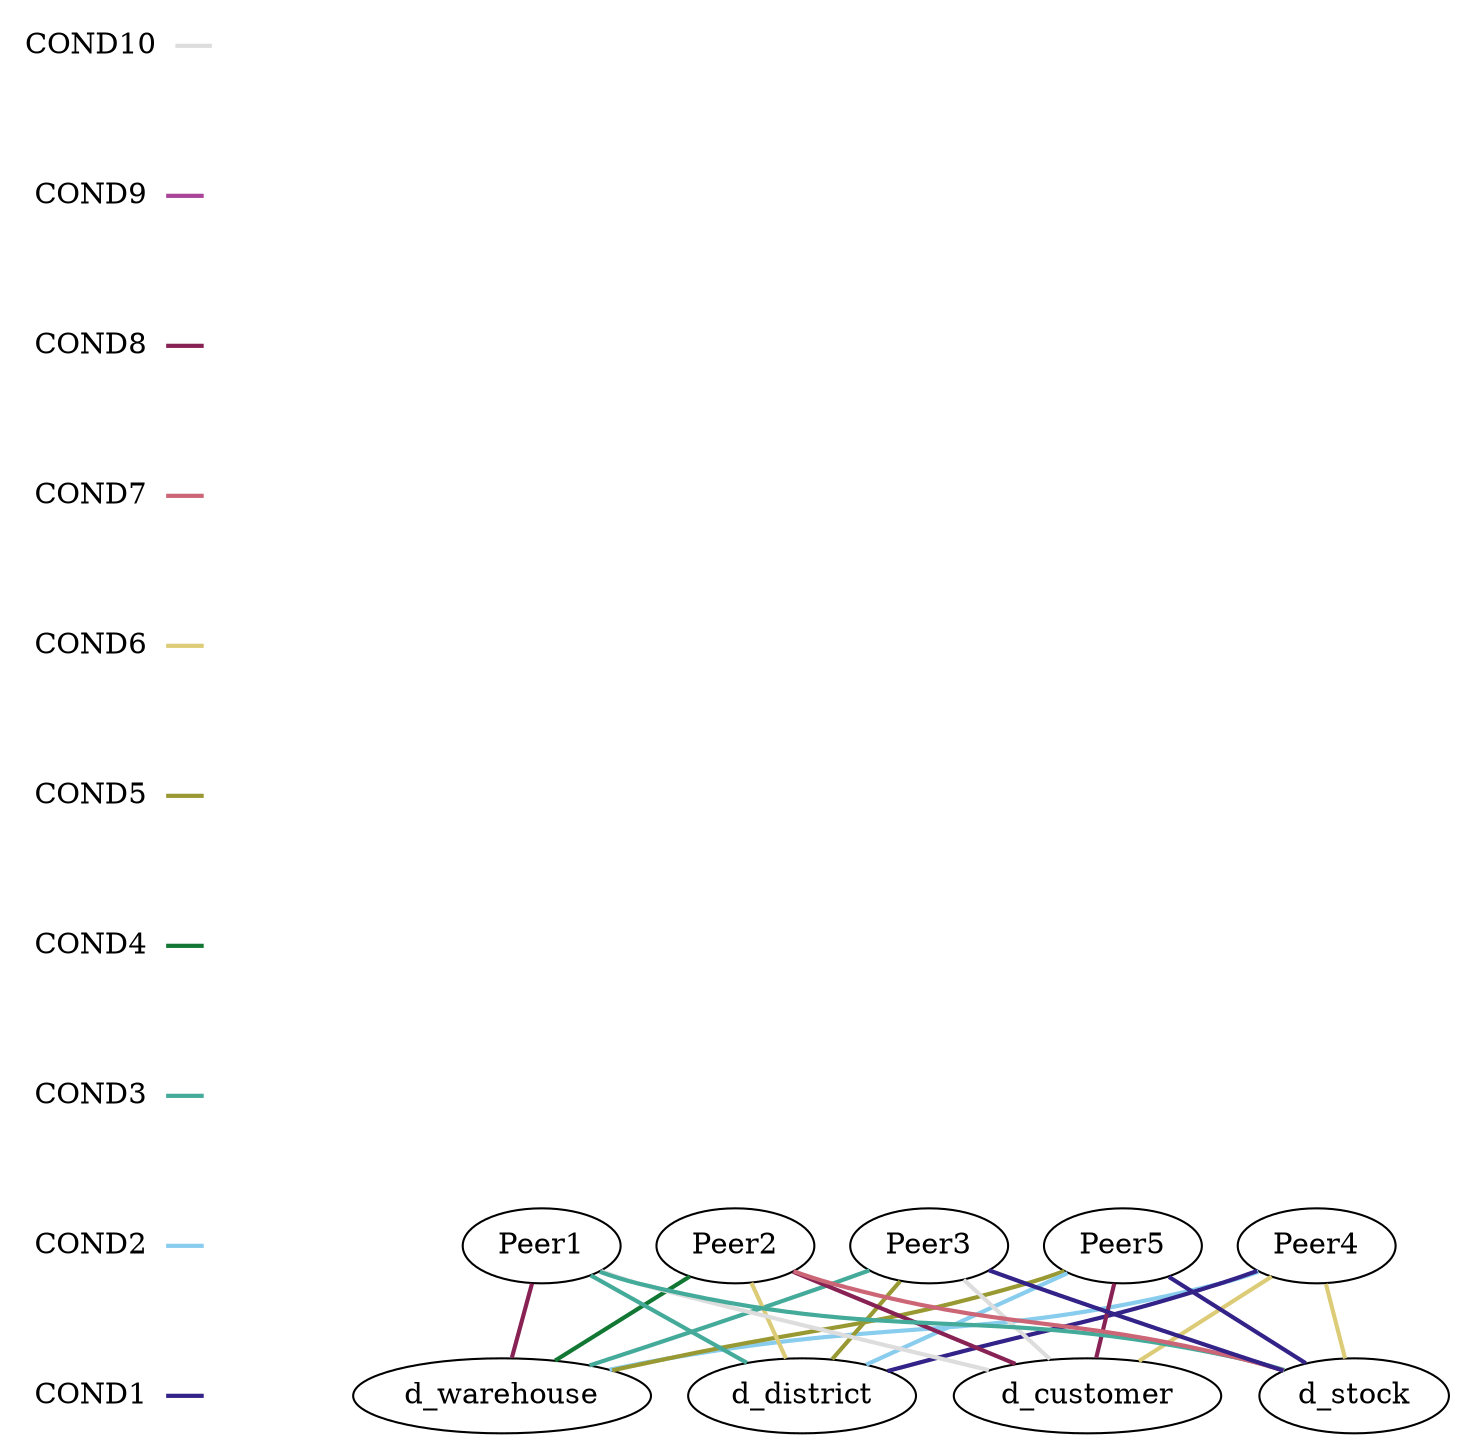 graph {
	graph [rankdir=BT]
	{
		{
			rank=same rankdir=LR
			cond1 [label=COND1 shape=plaintext]
			ph_cond1 [label="" shape=plaintext]
			cond1 -- ph_cond1 [color="#332288" style=bold]
		}
		{
			rank=same rankdir=LR
			cond2 [label=COND2 shape=plaintext]
			ph_cond2 [label="" shape=plaintext]
			cond2 -- ph_cond2 [color="#88CCEE" style=bold]
		}
		{
			rank=same rankdir=LR
			cond3 [label=COND3 shape=plaintext]
			ph_cond3 [label="" shape=plaintext]
			cond3 -- ph_cond3 [color="#44AA99" style=bold]
		}
		{
			rank=same rankdir=LR
			cond4 [label=COND4 shape=plaintext]
			ph_cond4 [label="" shape=plaintext]
			cond4 -- ph_cond4 [color="#117733" style=bold]
		}
		{
			rank=same rankdir=LR
			cond5 [label=COND5 shape=plaintext]
			ph_cond5 [label="" shape=plaintext]
			cond5 -- ph_cond5 [color="#999933" style=bold]
		}
		{
			rank=same rankdir=LR
			cond6 [label=COND6 shape=plaintext]
			ph_cond6 [label="" shape=plaintext]
			cond6 -- ph_cond6 [color="#DDCC77" style=bold]
		}
		{
			rank=same rankdir=LR
			cond7 [label=COND7 shape=plaintext]
			ph_cond7 [label="" shape=plaintext]
			cond7 -- ph_cond7 [color="#CC6677" style=bold]
		}
		{
			rank=same rankdir=LR
			cond8 [label=COND8 shape=plaintext]
			ph_cond8 [label="" shape=plaintext]
			cond8 -- ph_cond8 [color="#882255" style=bold]
		}
		{
			rank=same rankdir=LR
			cond9 [label=COND9 shape=plaintext]
			ph_cond9 [label="" shape=plaintext]
			cond9 -- ph_cond9 [color="#AA4499" style=bold]
		}
		{
			rank=same rankdir=LR
			cond10 [label=COND10 shape=plaintext]
			ph_cond10 [label="" shape=plaintext]
			cond10 -- ph_cond10 [color="#DDDDDD" style=bold]
		}
		cond1 -- cond2 [style=invis]
		cond2 -- cond3 [style=invis]
		cond3 -- cond4 [style=invis]
		cond4 -- cond5 [style=invis]
		cond5 -- cond6 [style=invis]
		cond6 -- cond7 [style=invis]
		cond7 -- cond8 [style=invis]
		cond8 -- cond9 [style=invis]
		cond9 -- cond10 [style=invis]
	}
	Peer1
	Peer2
	Peer3
	Peer4
	Peer5
	d_warehouse
	d_warehouse -- Peer1 [color="#882255" style=bold]
	d_warehouse -- Peer2 [color="#117733" style=bold]
	d_warehouse -- Peer3 [color="#44AA99" style=bold]
	d_warehouse -- Peer4 [color="#88CCEE" style=bold]
	d_warehouse -- Peer5 [color="#999933" style=bold]
	d_district
	d_district -- Peer1 [color="#44AA99" style=bold]
	d_district -- Peer2 [color="#DDCC77" style=bold]
	d_district -- Peer3 [color="#999933" style=bold]
	d_district -- Peer4 [color="#332288" style=bold]
	d_district -- Peer5 [color="#88CCEE" style=bold]
	d_customer
	d_customer -- Peer1 [color="#DDDDDD" style=bold]
	d_customer -- Peer2 [color="#882255" style=bold]
	d_customer -- Peer3 [color="#DDDDDD" style=bold]
	d_customer -- Peer4 [color="#DDCC77" style=bold]
	d_customer -- Peer5 [color="#882255" style=bold]
	d_stock
	d_stock -- Peer1 [color="#44AA99" style=bold]
	d_stock -- Peer2 [color="#CC6677" style=bold]
	d_stock -- Peer3 [color="#332288" style=bold]
	d_stock -- Peer4 [color="#DDCC77" style=bold]
	d_stock -- Peer5 [color="#332288" style=bold]
}

